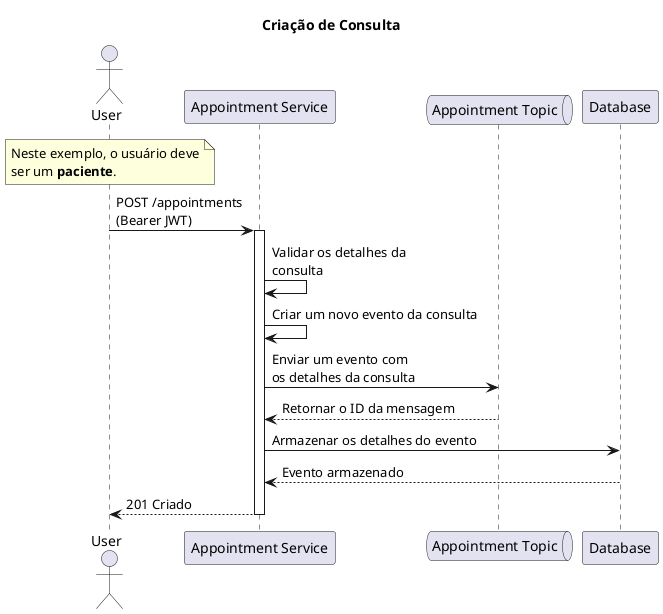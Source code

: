 @startuml create_appointment

title Criação de Consulta

actor "User" as user
participant "Appointment Service" as appointment_service
queue "Appointment Topic" as topic
participant "Database" as database

note over user
Neste exemplo, o usuário deve
ser um **paciente**.
end note

user -> appointment_service: POST /appointments\n(Bearer JWT)

activate appointment_service
appointment_service -> appointment_service: Validar os detalhes da\nconsulta
appointment_service -> appointment_service: Criar um novo evento da consulta
appointment_service -> topic: Enviar um evento com\nos detalhes da consulta
topic --> appointment_service: Retornar o ID da mensagem
appointment_service -> database: Armazenar os detalhes do evento
database --> appointment_service: Evento armazenado
appointment_service --> user: 201 Criado
deactivate appointment_service

@enduml